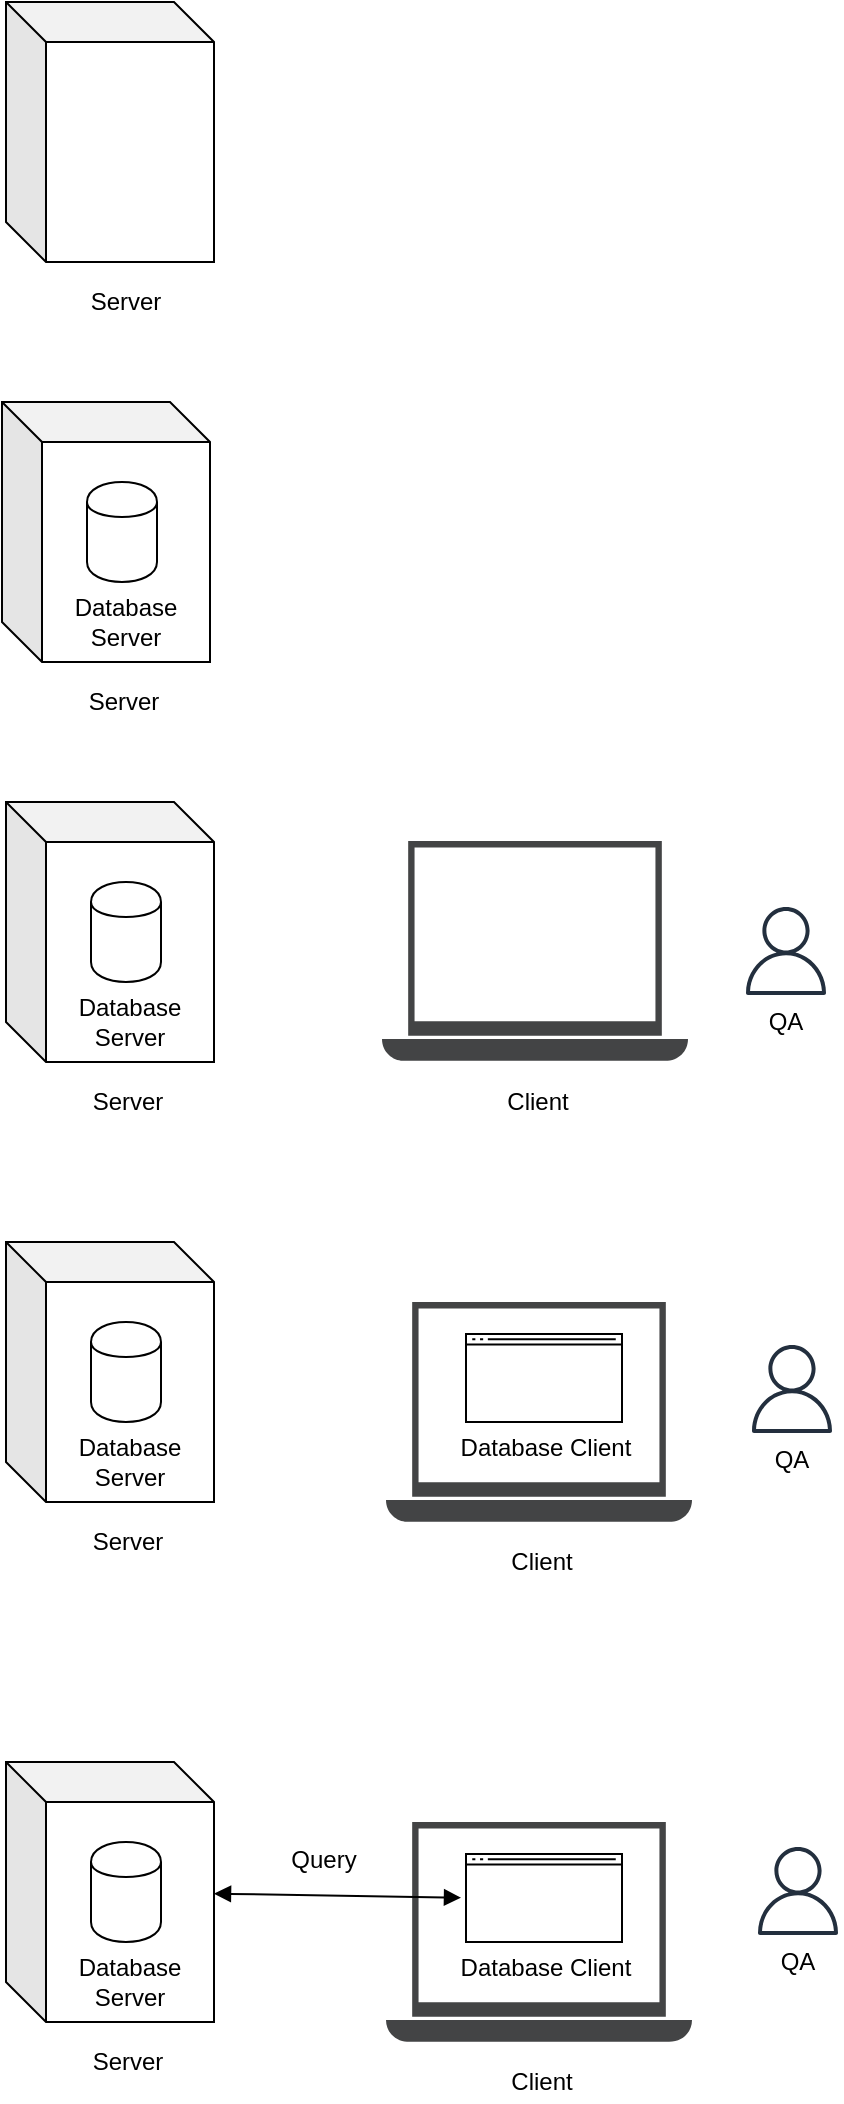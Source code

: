 <mxfile version="11.1.4" type="device"><diagram id="bupk1uyPtkOm07HjPffa" name="Page-1"><mxGraphModel dx="1217" dy="709" grid="1" gridSize="10" guides="1" tooltips="1" connect="1" arrows="1" fold="1" page="1" pageScale="1" pageWidth="850" pageHeight="1100" math="0" shadow="0"><root><mxCell id="0"/><mxCell id="1" parent="0"/><mxCell id="LwAAmbwRYyC__iQetWua-7" value="" style="shape=cube;whiteSpace=wrap;html=1;boundedLbl=1;backgroundOutline=1;darkOpacity=0.05;darkOpacity2=0.1;" vertex="1" parent="1"><mxGeometry x="360" y="130" width="104" height="130" as="geometry"/></mxCell><mxCell id="LwAAmbwRYyC__iQetWua-9" value="Server" style="text;html=1;strokeColor=none;fillColor=none;align=center;verticalAlign=middle;whiteSpace=wrap;rounded=0;" vertex="1" parent="1"><mxGeometry x="400" y="270" width="40" height="20" as="geometry"/></mxCell><mxCell id="LwAAmbwRYyC__iQetWua-12" value="" style="shape=cube;whiteSpace=wrap;html=1;boundedLbl=1;backgroundOutline=1;darkOpacity=0.05;darkOpacity2=0.1;" vertex="1" parent="1"><mxGeometry x="358" y="330" width="104" height="130" as="geometry"/></mxCell><mxCell id="LwAAmbwRYyC__iQetWua-13" value="Server" style="text;html=1;strokeColor=none;fillColor=none;align=center;verticalAlign=middle;whiteSpace=wrap;rounded=0;" vertex="1" parent="1"><mxGeometry x="400" y="470" width="38" height="20" as="geometry"/></mxCell><mxCell id="LwAAmbwRYyC__iQetWua-14" value="" style="shape=cylinder;whiteSpace=wrap;html=1;boundedLbl=1;backgroundOutline=1;" vertex="1" parent="1"><mxGeometry x="400.5" y="370" width="35" height="50" as="geometry"/></mxCell><mxCell id="LwAAmbwRYyC__iQetWua-15" value="Database Server" style="text;html=1;strokeColor=none;fillColor=none;align=center;verticalAlign=middle;whiteSpace=wrap;rounded=0;" vertex="1" parent="1"><mxGeometry x="400" y="430" width="40" height="20" as="geometry"/></mxCell><mxCell id="LwAAmbwRYyC__iQetWua-20" value="" style="shape=cube;whiteSpace=wrap;html=1;boundedLbl=1;backgroundOutline=1;darkOpacity=0.05;darkOpacity2=0.1;" vertex="1" parent="1"><mxGeometry x="360" y="530" width="104" height="130" as="geometry"/></mxCell><mxCell id="LwAAmbwRYyC__iQetWua-21" value="Server" style="text;html=1;strokeColor=none;fillColor=none;align=center;verticalAlign=middle;whiteSpace=wrap;rounded=0;" vertex="1" parent="1"><mxGeometry x="402" y="670" width="38" height="20" as="geometry"/></mxCell><mxCell id="LwAAmbwRYyC__iQetWua-22" value="" style="shape=cylinder;whiteSpace=wrap;html=1;boundedLbl=1;backgroundOutline=1;" vertex="1" parent="1"><mxGeometry x="402.5" y="570" width="35" height="50" as="geometry"/></mxCell><mxCell id="LwAAmbwRYyC__iQetWua-23" value="Database Server" style="text;html=1;strokeColor=none;fillColor=none;align=center;verticalAlign=middle;whiteSpace=wrap;rounded=0;" vertex="1" parent="1"><mxGeometry x="402" y="630" width="40" height="20" as="geometry"/></mxCell><mxCell id="LwAAmbwRYyC__iQetWua-67" value="" style="shape=cube;whiteSpace=wrap;html=1;boundedLbl=1;backgroundOutline=1;darkOpacity=0.05;darkOpacity2=0.1;" vertex="1" parent="1"><mxGeometry x="360" y="750" width="104" height="130" as="geometry"/></mxCell><mxCell id="LwAAmbwRYyC__iQetWua-68" value="Server" style="text;html=1;strokeColor=none;fillColor=none;align=center;verticalAlign=middle;whiteSpace=wrap;rounded=0;" vertex="1" parent="1"><mxGeometry x="402" y="890" width="38" height="20" as="geometry"/></mxCell><mxCell id="LwAAmbwRYyC__iQetWua-69" value="" style="shape=cylinder;whiteSpace=wrap;html=1;boundedLbl=1;backgroundOutline=1;" vertex="1" parent="1"><mxGeometry x="402.5" y="790" width="35" height="50" as="geometry"/></mxCell><mxCell id="LwAAmbwRYyC__iQetWua-70" value="Database Server" style="text;html=1;strokeColor=none;fillColor=none;align=center;verticalAlign=middle;whiteSpace=wrap;rounded=0;" vertex="1" parent="1"><mxGeometry x="402" y="850" width="40" height="20" as="geometry"/></mxCell><mxCell id="LwAAmbwRYyC__iQetWua-71" value="" style="pointerEvents=1;shadow=0;dashed=0;html=1;strokeColor=none;fillColor=#434445;aspect=fixed;labelPosition=center;verticalLabelPosition=bottom;verticalAlign=top;align=center;outlineConnect=0;shape=mxgraph.vvd.laptop;" vertex="1" parent="1"><mxGeometry x="550" y="780" width="153" height="110" as="geometry"/></mxCell><mxCell id="LwAAmbwRYyC__iQetWua-72" value="" style="html=1;verticalLabelPosition=bottom;align=center;labelBackgroundColor=#ffffff;verticalAlign=top;strokeWidth=1;shadow=0;dashed=0;shape=mxgraph.ios7.icons.window;" vertex="1" parent="1"><mxGeometry x="590" y="796" width="78" height="44" as="geometry"/></mxCell><mxCell id="LwAAmbwRYyC__iQetWua-73" value="" style="shape=image;html=1;verticalAlign=top;verticalLabelPosition=bottom;labelBackgroundColor=#ffffff;imageAspect=0;aspect=fixed;image=https://cdn2.iconfinder.com/data/icons/picol-vector/32/view-128.png;strokeWidth=1;" vertex="1" parent="1"><mxGeometry x="606.5" y="809" width="18" height="18" as="geometry"/></mxCell><mxCell id="LwAAmbwRYyC__iQetWua-74" value="Client" style="text;html=1;strokeColor=none;fillColor=none;align=center;verticalAlign=middle;whiteSpace=wrap;rounded=0;" vertex="1" parent="1"><mxGeometry x="608.5" y="900" width="38" height="20" as="geometry"/></mxCell><mxCell id="LwAAmbwRYyC__iQetWua-75" value="" style="shape=image;html=1;verticalAlign=top;verticalLabelPosition=bottom;labelBackgroundColor=#ffffff;imageAspect=0;aspect=fixed;image=https://cdn2.iconfinder.com/data/icons/picol-vector/32/edit-128.png;strokeWidth=1;" vertex="1" parent="1"><mxGeometry x="630.5" y="810" width="16" height="16" as="geometry"/></mxCell><mxCell id="LwAAmbwRYyC__iQetWua-76" value="Database Client" style="text;html=1;strokeColor=none;fillColor=none;align=center;verticalAlign=middle;whiteSpace=wrap;rounded=0;" vertex="1" parent="1"><mxGeometry x="580" y="842.5" width="100" height="20" as="geometry"/></mxCell><mxCell id="LwAAmbwRYyC__iQetWua-78" value="" style="pointerEvents=1;shadow=0;dashed=0;html=1;strokeColor=none;fillColor=#434445;aspect=fixed;labelPosition=center;verticalLabelPosition=bottom;verticalAlign=top;align=center;outlineConnect=0;shape=mxgraph.vvd.laptop;" vertex="1" parent="1"><mxGeometry x="548" y="549.5" width="153" height="110" as="geometry"/></mxCell><mxCell id="LwAAmbwRYyC__iQetWua-79" value="Client" style="text;html=1;strokeColor=none;fillColor=none;align=center;verticalAlign=middle;whiteSpace=wrap;rounded=0;" vertex="1" parent="1"><mxGeometry x="606.5" y="669.5" width="38" height="20" as="geometry"/></mxCell><mxCell id="LwAAmbwRYyC__iQetWua-80" value="" style="shape=cube;whiteSpace=wrap;html=1;boundedLbl=1;backgroundOutline=1;darkOpacity=0.05;darkOpacity2=0.1;" vertex="1" parent="1"><mxGeometry x="360" y="1010" width="104" height="130" as="geometry"/></mxCell><mxCell id="LwAAmbwRYyC__iQetWua-81" value="Server" style="text;html=1;strokeColor=none;fillColor=none;align=center;verticalAlign=middle;whiteSpace=wrap;rounded=0;" vertex="1" parent="1"><mxGeometry x="402" y="1150" width="38" height="20" as="geometry"/></mxCell><mxCell id="LwAAmbwRYyC__iQetWua-82" value="" style="shape=cylinder;whiteSpace=wrap;html=1;boundedLbl=1;backgroundOutline=1;" vertex="1" parent="1"><mxGeometry x="402.5" y="1050" width="35" height="50" as="geometry"/></mxCell><mxCell id="LwAAmbwRYyC__iQetWua-83" value="Database Server" style="text;html=1;strokeColor=none;fillColor=none;align=center;verticalAlign=middle;whiteSpace=wrap;rounded=0;" vertex="1" parent="1"><mxGeometry x="402" y="1110" width="40" height="20" as="geometry"/></mxCell><mxCell id="LwAAmbwRYyC__iQetWua-84" value="" style="pointerEvents=1;shadow=0;dashed=0;html=1;strokeColor=none;fillColor=#434445;aspect=fixed;labelPosition=center;verticalLabelPosition=bottom;verticalAlign=top;align=center;outlineConnect=0;shape=mxgraph.vvd.laptop;" vertex="1" parent="1"><mxGeometry x="550" y="1040" width="153" height="110" as="geometry"/></mxCell><mxCell id="LwAAmbwRYyC__iQetWua-85" value="" style="html=1;verticalLabelPosition=bottom;align=center;labelBackgroundColor=#ffffff;verticalAlign=top;strokeWidth=1;shadow=0;dashed=0;shape=mxgraph.ios7.icons.window;" vertex="1" parent="1"><mxGeometry x="590" y="1056" width="78" height="44" as="geometry"/></mxCell><mxCell id="LwAAmbwRYyC__iQetWua-86" value="" style="shape=image;html=1;verticalAlign=top;verticalLabelPosition=bottom;labelBackgroundColor=#ffffff;imageAspect=0;aspect=fixed;image=https://cdn2.iconfinder.com/data/icons/picol-vector/32/view-128.png;strokeWidth=1;" vertex="1" parent="1"><mxGeometry x="606.5" y="1069" width="18" height="18" as="geometry"/></mxCell><mxCell id="LwAAmbwRYyC__iQetWua-87" value="Client" style="text;html=1;strokeColor=none;fillColor=none;align=center;verticalAlign=middle;whiteSpace=wrap;rounded=0;" vertex="1" parent="1"><mxGeometry x="608.5" y="1160" width="38" height="20" as="geometry"/></mxCell><mxCell id="LwAAmbwRYyC__iQetWua-88" value="" style="shape=image;html=1;verticalAlign=top;verticalLabelPosition=bottom;labelBackgroundColor=#ffffff;imageAspect=0;aspect=fixed;image=https://cdn2.iconfinder.com/data/icons/picol-vector/32/edit-128.png;strokeWidth=1;" vertex="1" parent="1"><mxGeometry x="630.5" y="1070" width="16" height="16" as="geometry"/></mxCell><mxCell id="LwAAmbwRYyC__iQetWua-89" value="Database Client" style="text;html=1;strokeColor=none;fillColor=none;align=center;verticalAlign=middle;whiteSpace=wrap;rounded=0;" vertex="1" parent="1"><mxGeometry x="580" y="1102.5" width="100" height="20" as="geometry"/></mxCell><mxCell id="LwAAmbwRYyC__iQetWua-90" value="" style="endArrow=block;html=1;endFill=1;exitX=-0.032;exitY=0.496;exitDx=0;exitDy=0;exitPerimeter=0;startArrow=block;startFill=1;" edge="1" parent="1" source="LwAAmbwRYyC__iQetWua-85" target="LwAAmbwRYyC__iQetWua-80"><mxGeometry width="50" height="50" relative="1" as="geometry"><mxPoint x="360" y="1250" as="sourcePoint"/><mxPoint x="410" y="1200" as="targetPoint"/></mxGeometry></mxCell><mxCell id="LwAAmbwRYyC__iQetWua-91" value="Query" style="text;html=1;strokeColor=none;fillColor=none;align=center;verticalAlign=middle;whiteSpace=wrap;rounded=0;" vertex="1" parent="1"><mxGeometry x="500" y="1049" width="38" height="20" as="geometry"/></mxCell><mxCell id="LwAAmbwRYyC__iQetWua-92" value="" style="outlineConnect=0;fontColor=#232F3E;gradientColor=none;fillColor=#232F3E;strokeColor=none;dashed=0;verticalLabelPosition=bottom;verticalAlign=top;align=center;html=1;fontSize=12;fontStyle=0;aspect=fixed;pointerEvents=1;shape=mxgraph.aws4.user;" vertex="1" parent="1"><mxGeometry x="728" y="582.5" width="44" height="44" as="geometry"/></mxCell><mxCell id="LwAAmbwRYyC__iQetWua-93" value="QA" style="text;html=1;strokeColor=none;fillColor=none;align=center;verticalAlign=middle;whiteSpace=wrap;rounded=0;" vertex="1" parent="1"><mxGeometry x="731" y="630" width="38" height="20" as="geometry"/></mxCell><mxCell id="LwAAmbwRYyC__iQetWua-94" value="QA" style="text;html=1;strokeColor=none;fillColor=none;align=center;verticalAlign=middle;whiteSpace=wrap;rounded=0;" vertex="1" parent="1"><mxGeometry x="734" y="849" width="38" height="20" as="geometry"/></mxCell><mxCell id="LwAAmbwRYyC__iQetWua-95" value="" style="outlineConnect=0;fontColor=#232F3E;gradientColor=none;fillColor=#232F3E;strokeColor=none;dashed=0;verticalLabelPosition=bottom;verticalAlign=top;align=center;html=1;fontSize=12;fontStyle=0;aspect=fixed;pointerEvents=1;shape=mxgraph.aws4.user;" vertex="1" parent="1"><mxGeometry x="731" y="801.5" width="44" height="44" as="geometry"/></mxCell><mxCell id="LwAAmbwRYyC__iQetWua-96" value="QA" style="text;html=1;strokeColor=none;fillColor=none;align=center;verticalAlign=middle;whiteSpace=wrap;rounded=0;" vertex="1" parent="1"><mxGeometry x="737" y="1100" width="38" height="20" as="geometry"/></mxCell><mxCell id="LwAAmbwRYyC__iQetWua-97" value="" style="outlineConnect=0;fontColor=#232F3E;gradientColor=none;fillColor=#232F3E;strokeColor=none;dashed=0;verticalLabelPosition=bottom;verticalAlign=top;align=center;html=1;fontSize=12;fontStyle=0;aspect=fixed;pointerEvents=1;shape=mxgraph.aws4.user;" vertex="1" parent="1"><mxGeometry x="734" y="1052.5" width="44" height="44" as="geometry"/></mxCell></root></mxGraphModel></diagram></mxfile>